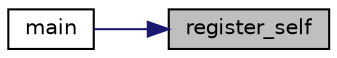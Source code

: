 digraph "register_self"
{
 // LATEX_PDF_SIZE
  edge [fontname="Helvetica",fontsize="10",labelfontname="Helvetica",labelfontsize="10"];
  node [fontname="Helvetica",fontsize="10",shape=record];
  rankdir="RL";
  Node44 [label="register_self",height=0.2,width=0.4,color="black", fillcolor="grey75", style="filled", fontcolor="black",tooltip="发送心跳进程 每隔一段时间，将本机信息提交到数据库中表示当前在线的评测机集合中，表明自身正常工作，可以处理评测任务。"];
  Node44 -> Node45 [dir="back",color="midnightblue",fontsize="10",style="solid",fontname="Helvetica"];
  Node45 [label="main",height=0.2,width=0.4,color="black", fillcolor="white", style="filled",URL="$master_8cpp.html#ac0f2228420376f4db7e1274f2b41667c",tooltip="master 端主程序循环 加载配置信息；连接数据库；取待评测任务信息，交由子进程并评测；创建并分离发送心跳线程 // to be done"];
}
